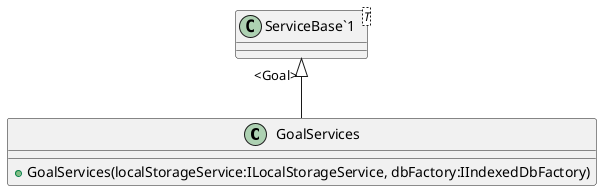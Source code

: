 @startuml
class GoalServices {
    + GoalServices(localStorageService:ILocalStorageService, dbFactory:IIndexedDbFactory)
}
class "ServiceBase`1"<T> {
}
"ServiceBase`1" "<Goal>" <|-- GoalServices
@enduml
